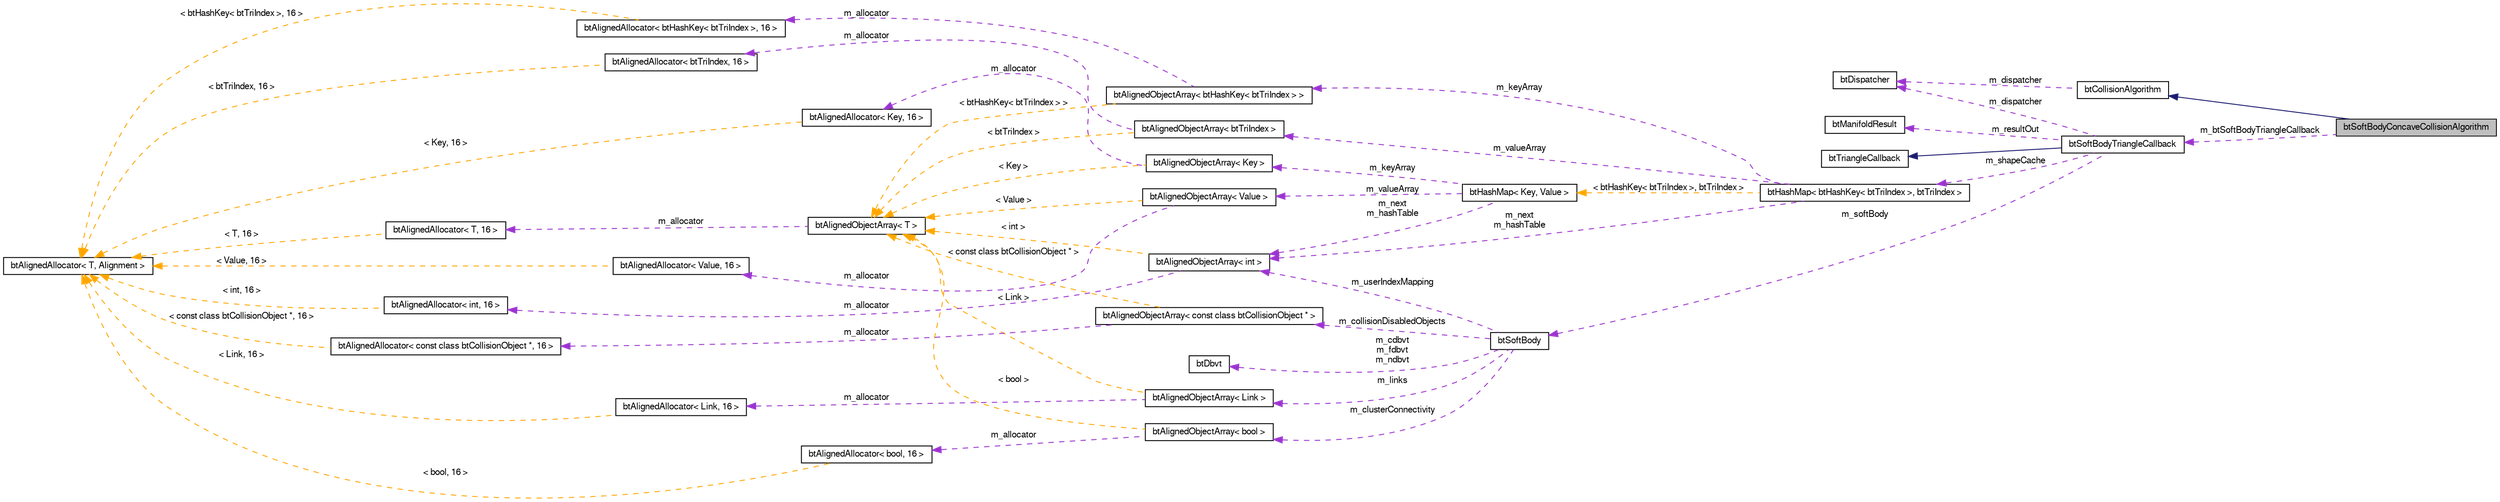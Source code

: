 digraph G
{
  bgcolor="transparent";
  edge [fontname="FreeSans",fontsize=10,labelfontname="FreeSans",labelfontsize=10];
  node [fontname="FreeSans",fontsize=10,shape=record];
  rankdir=LR;
  Node1 [label="btSoftBodyConcaveCollisionAlgorithm",height=0.2,width=0.4,color="black", fillcolor="grey75", style="filled" fontcolor="black"];
  Node2 -> Node1 [dir=back,color="midnightblue",fontsize=10,style="solid"];
  Node2 [label="btCollisionAlgorithm",height=0.2,width=0.4,color="black",URL="$classbt_collision_algorithm.html"];
  Node3 -> Node2 [dir=back,color="darkorchid3",fontsize=10,style="dashed",label="m_dispatcher"];
  Node3 [label="btDispatcher",height=0.2,width=0.4,color="black",URL="$classbt_dispatcher.html"];
  Node4 -> Node1 [dir=back,color="darkorchid3",fontsize=10,style="dashed",label="m_btSoftBodyTriangleCallback"];
  Node4 [label="btSoftBodyTriangleCallback",height=0.2,width=0.4,color="black",URL="$classbt_soft_body_triangle_callback.html",tooltip="For each triangle in the concave mesh that overlaps with the AABB of a soft body..."];
  Node5 -> Node4 [dir=back,color="midnightblue",fontsize=10,style="solid"];
  Node5 [label="btTriangleCallback",height=0.2,width=0.4,color="black",URL="$classbt_triangle_callback.html"];
  Node6 -> Node4 [dir=back,color="darkorchid3",fontsize=10,style="dashed",label="m_shapeCache"];
  Node6 [label="btHashMap\< btHashKey\< btTriIndex \>, btTriIndex \>",height=0.2,width=0.4,color="black",URL="$classbt_hash_map.html"];
  Node7 -> Node6 [dir=back,color="darkorchid3",fontsize=10,style="dashed",label="m_keyArray"];
  Node7 [label="btAlignedObjectArray\< btHashKey\< btTriIndex \> \>",height=0.2,width=0.4,color="black",URL="$classbt_aligned_object_array.html"];
  Node8 -> Node7 [dir=back,color="darkorchid3",fontsize=10,style="dashed",label="m_allocator"];
  Node8 [label="btAlignedAllocator\< btHashKey\< btTriIndex \>, 16 \>",height=0.2,width=0.4,color="black",URL="$classbt_aligned_allocator.html"];
  Node9 -> Node8 [dir=back,color="orange",fontsize=10,style="dashed",label="\< btHashKey\< btTriIndex \>, 16 \>"];
  Node9 [label="btAlignedAllocator\< T, Alignment \>",height=0.2,width=0.4,color="black",URL="$classbt_aligned_allocator.html"];
  Node10 -> Node7 [dir=back,color="orange",fontsize=10,style="dashed",label="\< btHashKey\< btTriIndex \> \>"];
  Node10 [label="btAlignedObjectArray\< T \>",height=0.2,width=0.4,color="black",URL="$classbt_aligned_object_array.html"];
  Node11 -> Node10 [dir=back,color="darkorchid3",fontsize=10,style="dashed",label="m_allocator"];
  Node11 [label="btAlignedAllocator\< T, 16 \>",height=0.2,width=0.4,color="black",URL="$classbt_aligned_allocator.html"];
  Node9 -> Node11 [dir=back,color="orange",fontsize=10,style="dashed",label="\< T, 16 \>"];
  Node12 -> Node6 [dir=back,color="darkorchid3",fontsize=10,style="dashed",label="m_valueArray"];
  Node12 [label="btAlignedObjectArray\< btTriIndex \>",height=0.2,width=0.4,color="black",URL="$classbt_aligned_object_array.html"];
  Node13 -> Node12 [dir=back,color="darkorchid3",fontsize=10,style="dashed",label="m_allocator"];
  Node13 [label="btAlignedAllocator\< btTriIndex, 16 \>",height=0.2,width=0.4,color="black",URL="$classbt_aligned_allocator.html"];
  Node9 -> Node13 [dir=back,color="orange",fontsize=10,style="dashed",label="\< btTriIndex, 16 \>"];
  Node10 -> Node12 [dir=back,color="orange",fontsize=10,style="dashed",label="\< btTriIndex \>"];
  Node14 -> Node6 [dir=back,color="darkorchid3",fontsize=10,style="dashed",label="m_next\nm_hashTable"];
  Node14 [label="btAlignedObjectArray\< int \>",height=0.2,width=0.4,color="black",URL="$classbt_aligned_object_array.html"];
  Node15 -> Node14 [dir=back,color="darkorchid3",fontsize=10,style="dashed",label="m_allocator"];
  Node15 [label="btAlignedAllocator\< int, 16 \>",height=0.2,width=0.4,color="black",URL="$classbt_aligned_allocator.html"];
  Node9 -> Node15 [dir=back,color="orange",fontsize=10,style="dashed",label="\< int, 16 \>"];
  Node10 -> Node14 [dir=back,color="orange",fontsize=10,style="dashed",label="\< int \>"];
  Node16 -> Node6 [dir=back,color="orange",fontsize=10,style="dashed",label="\< btHashKey\< btTriIndex \>, btTriIndex \>"];
  Node16 [label="btHashMap\< Key, Value \>",height=0.2,width=0.4,color="black",URL="$classbt_hash_map.html"];
  Node17 -> Node16 [dir=back,color="darkorchid3",fontsize=10,style="dashed",label="m_keyArray"];
  Node17 [label="btAlignedObjectArray\< Key \>",height=0.2,width=0.4,color="black",URL="$classbt_aligned_object_array.html"];
  Node18 -> Node17 [dir=back,color="darkorchid3",fontsize=10,style="dashed",label="m_allocator"];
  Node18 [label="btAlignedAllocator\< Key, 16 \>",height=0.2,width=0.4,color="black",URL="$classbt_aligned_allocator.html"];
  Node9 -> Node18 [dir=back,color="orange",fontsize=10,style="dashed",label="\< Key, 16 \>"];
  Node10 -> Node17 [dir=back,color="orange",fontsize=10,style="dashed",label="\< Key \>"];
  Node14 -> Node16 [dir=back,color="darkorchid3",fontsize=10,style="dashed",label="m_next\nm_hashTable"];
  Node19 -> Node16 [dir=back,color="darkorchid3",fontsize=10,style="dashed",label="m_valueArray"];
  Node19 [label="btAlignedObjectArray\< Value \>",height=0.2,width=0.4,color="black",URL="$classbt_aligned_object_array.html"];
  Node20 -> Node19 [dir=back,color="darkorchid3",fontsize=10,style="dashed",label="m_allocator"];
  Node20 [label="btAlignedAllocator\< Value, 16 \>",height=0.2,width=0.4,color="black",URL="$classbt_aligned_allocator.html"];
  Node9 -> Node20 [dir=back,color="orange",fontsize=10,style="dashed",label="\< Value, 16 \>"];
  Node10 -> Node19 [dir=back,color="orange",fontsize=10,style="dashed",label="\< Value \>"];
  Node21 -> Node4 [dir=back,color="darkorchid3",fontsize=10,style="dashed",label="m_softBody"];
  Node21 [label="btSoftBody",height=0.2,width=0.4,color="black",URL="$classbt_soft_body.html"];
  Node14 -> Node21 [dir=back,color="darkorchid3",fontsize=10,style="dashed",label="m_userIndexMapping"];
  Node22 -> Node21 [dir=back,color="darkorchid3",fontsize=10,style="dashed",label="m_clusterConnectivity"];
  Node22 [label="btAlignedObjectArray\< bool \>",height=0.2,width=0.4,color="black",URL="$classbt_aligned_object_array.html"];
  Node23 -> Node22 [dir=back,color="darkorchid3",fontsize=10,style="dashed",label="m_allocator"];
  Node23 [label="btAlignedAllocator\< bool, 16 \>",height=0.2,width=0.4,color="black",URL="$classbt_aligned_allocator.html"];
  Node9 -> Node23 [dir=back,color="orange",fontsize=10,style="dashed",label="\< bool, 16 \>"];
  Node10 -> Node22 [dir=back,color="orange",fontsize=10,style="dashed",label="\< bool \>"];
  Node24 -> Node21 [dir=back,color="darkorchid3",fontsize=10,style="dashed",label="m_cdbvt\nm_fdbvt\nm_ndbvt"];
  Node24 [label="btDbvt",height=0.2,width=0.4,color="black",URL="$structbt_dbvt.html"];
  Node25 -> Node21 [dir=back,color="darkorchid3",fontsize=10,style="dashed",label="m_links"];
  Node25 [label="btAlignedObjectArray\< Link \>",height=0.2,width=0.4,color="black",URL="$classbt_aligned_object_array.html"];
  Node26 -> Node25 [dir=back,color="darkorchid3",fontsize=10,style="dashed",label="m_allocator"];
  Node26 [label="btAlignedAllocator\< Link, 16 \>",height=0.2,width=0.4,color="black",URL="$classbt_aligned_allocator.html"];
  Node9 -> Node26 [dir=back,color="orange",fontsize=10,style="dashed",label="\< Link, 16 \>"];
  Node10 -> Node25 [dir=back,color="orange",fontsize=10,style="dashed",label="\< Link \>"];
  Node27 -> Node21 [dir=back,color="darkorchid3",fontsize=10,style="dashed",label="m_collisionDisabledObjects"];
  Node27 [label="btAlignedObjectArray\< const class btCollisionObject * \>",height=0.2,width=0.4,color="black",URL="$classbt_aligned_object_array.html"];
  Node28 -> Node27 [dir=back,color="darkorchid3",fontsize=10,style="dashed",label="m_allocator"];
  Node28 [label="btAlignedAllocator\< const class btCollisionObject *, 16 \>",height=0.2,width=0.4,color="black",URL="$classbt_aligned_allocator.html"];
  Node9 -> Node28 [dir=back,color="orange",fontsize=10,style="dashed",label="\< const class btCollisionObject *, 16 \>"];
  Node10 -> Node27 [dir=back,color="orange",fontsize=10,style="dashed",label="\< const class btCollisionObject * \>"];
  Node29 -> Node4 [dir=back,color="darkorchid3",fontsize=10,style="dashed",label="m_resultOut"];
  Node29 [label="btManifoldResult",height=0.2,width=0.4,color="black",URL="$classbt_manifold_result.html",tooltip="btManifoldResult is a helper class to manage contact results."];
  Node3 -> Node4 [dir=back,color="darkorchid3",fontsize=10,style="dashed",label="m_dispatcher"];
}
